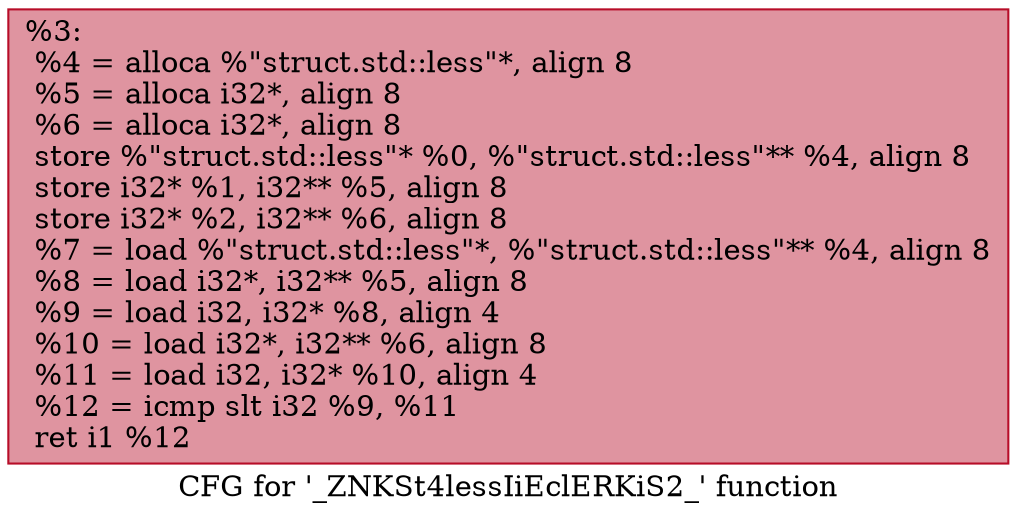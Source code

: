 digraph "CFG for '_ZNKSt4lessIiEclERKiS2_' function" {
	label="CFG for '_ZNKSt4lessIiEclERKiS2_' function";

	Node0x561d2df4d460 [shape=record,color="#b70d28ff", style=filled, fillcolor="#b70d2870",label="{%3:\l  %4 = alloca %\"struct.std::less\"*, align 8\l  %5 = alloca i32*, align 8\l  %6 = alloca i32*, align 8\l  store %\"struct.std::less\"* %0, %\"struct.std::less\"** %4, align 8\l  store i32* %1, i32** %5, align 8\l  store i32* %2, i32** %6, align 8\l  %7 = load %\"struct.std::less\"*, %\"struct.std::less\"** %4, align 8\l  %8 = load i32*, i32** %5, align 8\l  %9 = load i32, i32* %8, align 4\l  %10 = load i32*, i32** %6, align 8\l  %11 = load i32, i32* %10, align 4\l  %12 = icmp slt i32 %9, %11\l  ret i1 %12\l}"];
}
